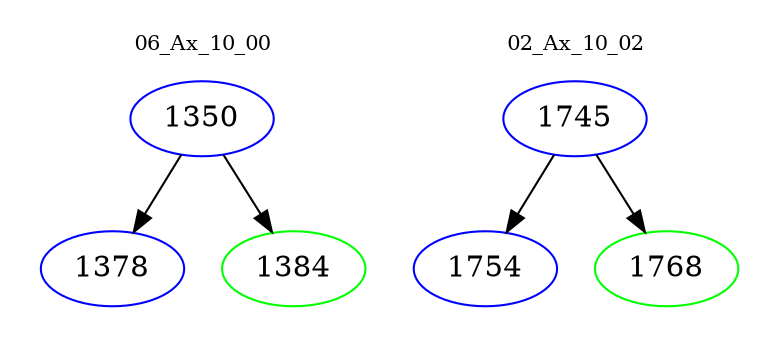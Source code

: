 digraph{
subgraph cluster_0 {
color = white
label = "06_Ax_10_00";
fontsize=10;
T0_1350 [label="1350", color="blue"]
T0_1350 -> T0_1378 [color="black"]
T0_1378 [label="1378", color="blue"]
T0_1350 -> T0_1384 [color="black"]
T0_1384 [label="1384", color="green"]
}
subgraph cluster_1 {
color = white
label = "02_Ax_10_02";
fontsize=10;
T1_1745 [label="1745", color="blue"]
T1_1745 -> T1_1754 [color="black"]
T1_1754 [label="1754", color="blue"]
T1_1745 -> T1_1768 [color="black"]
T1_1768 [label="1768", color="green"]
}
}
